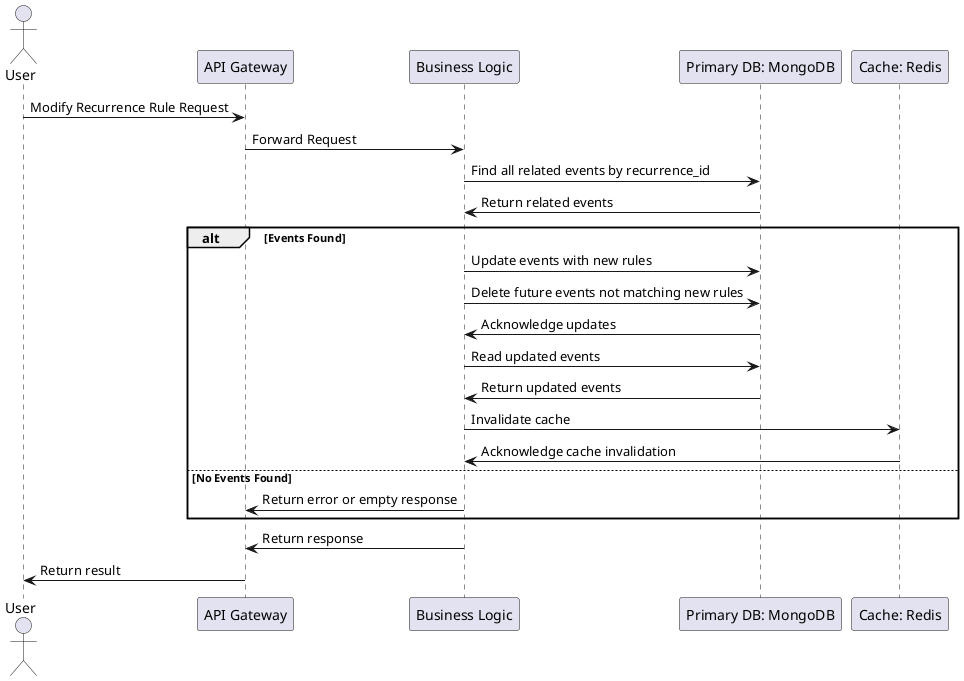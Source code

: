 @startuml

actor User
participant "API Gateway"
participant "Business Logic"
participant "Primary DB: MongoDB"
participant "Cache: Redis"

User -> "API Gateway": Modify Recurrence Rule Request
"API Gateway" -> "Business Logic": Forward Request
"Business Logic" -> "Primary DB: MongoDB": Find all related events by recurrence_id
"Primary DB: MongoDB" -> "Business Logic": Return related events

alt Events Found
    "Business Logic" -> "Primary DB: MongoDB": Update events with new rules
    "Business Logic" -> "Primary DB: MongoDB": Delete future events not matching new rules
    "Primary DB: MongoDB" -> "Business Logic": Acknowledge updates

    "Business Logic" -> "Primary DB: MongoDB": Read updated events
    "Primary DB: MongoDB" -> "Business Logic": Return updated events

    "Business Logic" -> "Cache: Redis": Invalidate cache
    "Cache: Redis" -> "Business Logic": Acknowledge cache invalidation
else No Events Found
    "Business Logic" -> "API Gateway": Return error or empty response
end

"Business Logic" -> "API Gateway": Return response
"API Gateway" -> User: Return result

@enduml
